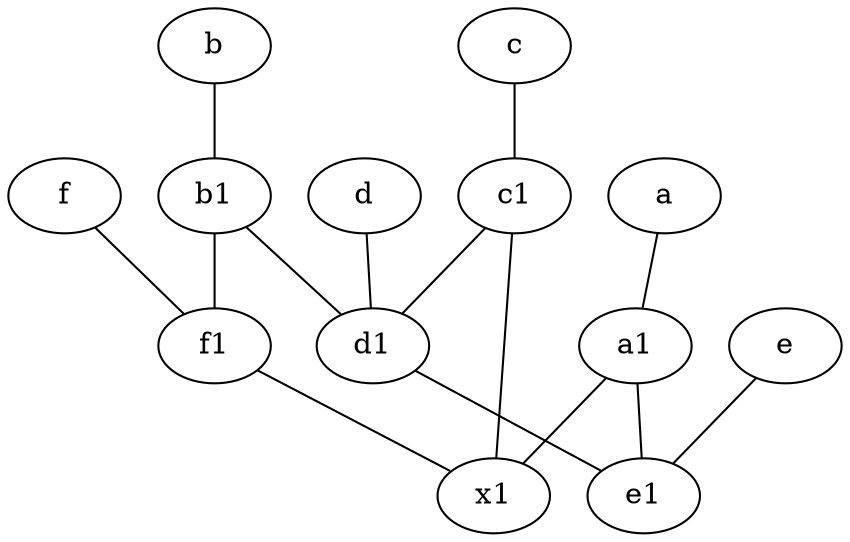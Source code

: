 graph {
	node [labelfontsize=50]
	a1 [labelfontsize=50 pos="8,3!"]
	c [labelfontsize=50 pos="4.5,2!"]
	f1 [labelfontsize=50 pos="3,8!"]
	c1 [labelfontsize=50 pos="4.5,3!"]
	d [labelfontsize=50 pos="2,5!"]
	f [labelfontsize=50 pos="3,9!"]
	x1 [labelfontsize=50]
	e [labelfontsize=50 pos="7,9!"]
	b [labelfontsize=50 pos="10,4!"]
	d1 [labelfontsize=50 pos="3,5!"]
	e1 [labelfontsize=50 pos="7,7!"]
	b1 [labelfontsize=50 pos="9,4!"]
	a [labelfontsize=50 pos="8,2!"]
	a1 -- e1
	f1 -- x1
	a -- a1
	b1 -- f1
	f -- f1
	b1 -- d1
	d -- d1
	a1 -- x1
	c1 -- x1
	e -- e1
	d1 -- e1
	b -- b1
	c1 -- d1
	c -- c1
}
